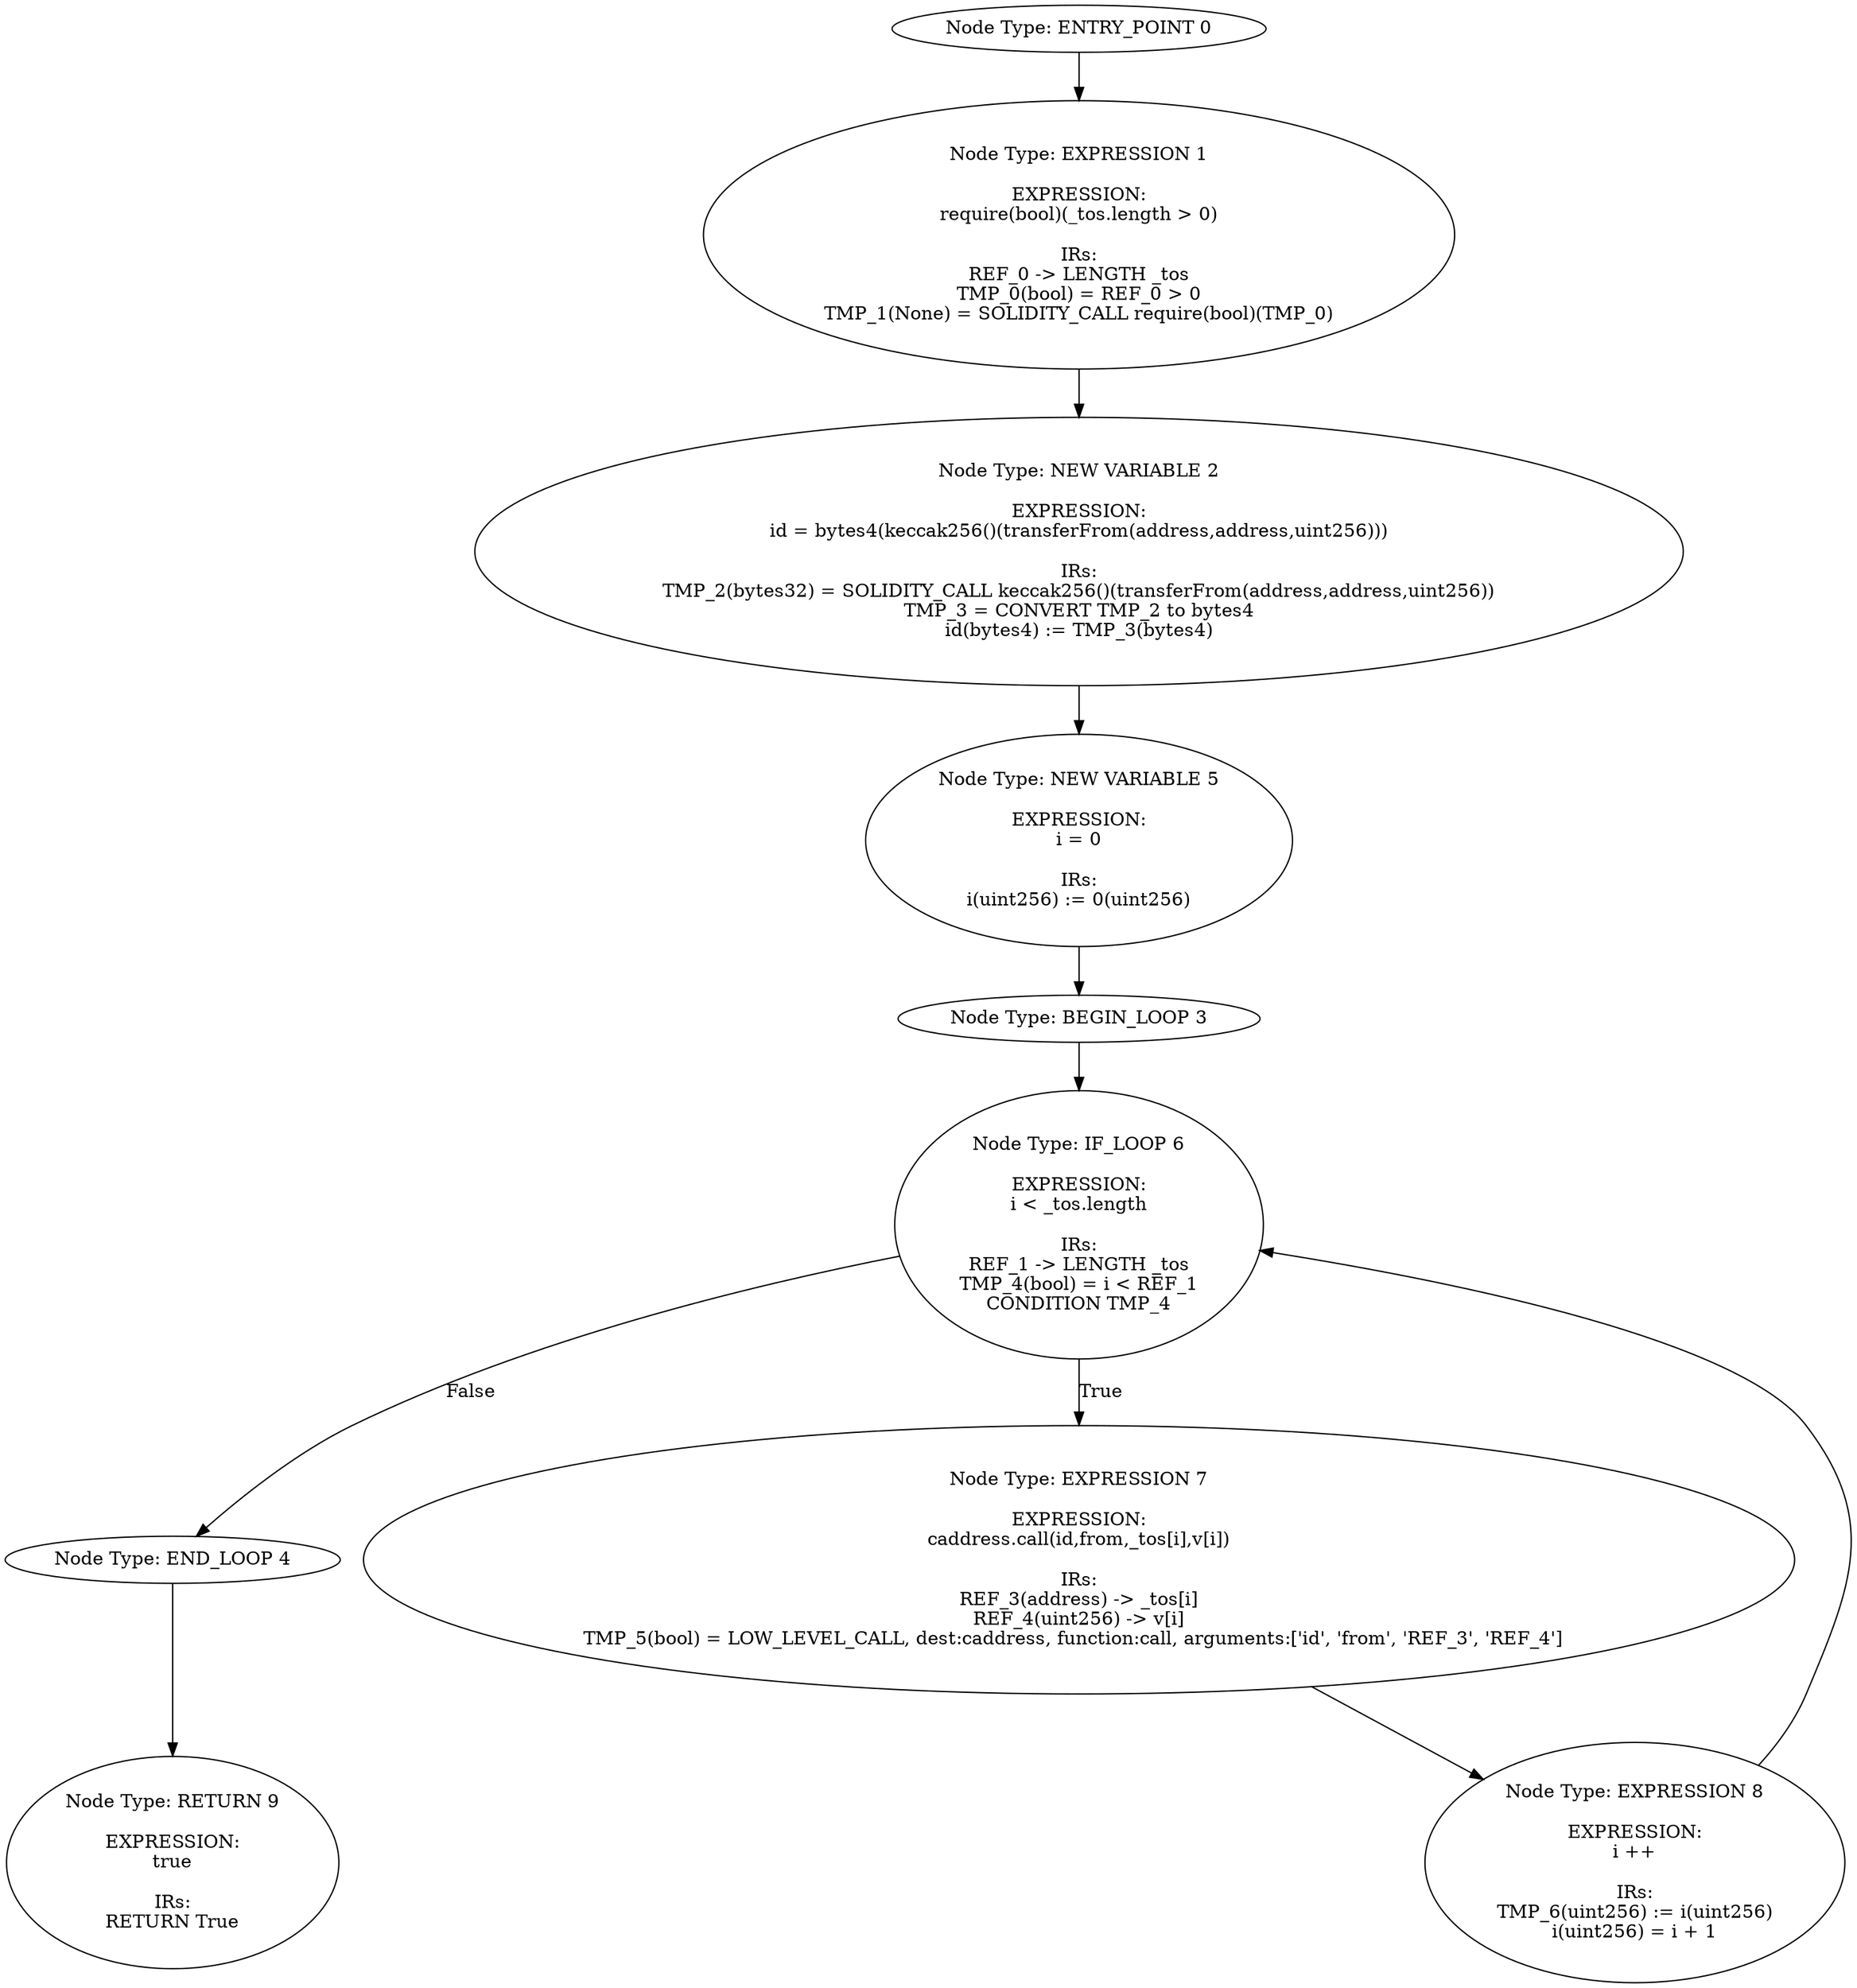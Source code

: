 digraph{
0[label="Node Type: ENTRY_POINT 0
"];
0->1;
1[label="Node Type: EXPRESSION 1

EXPRESSION:
require(bool)(_tos.length > 0)

IRs:
REF_0 -> LENGTH _tos
TMP_0(bool) = REF_0 > 0
TMP_1(None) = SOLIDITY_CALL require(bool)(TMP_0)"];
1->2;
2[label="Node Type: NEW VARIABLE 2

EXPRESSION:
id = bytes4(keccak256()(transferFrom(address,address,uint256)))

IRs:
TMP_2(bytes32) = SOLIDITY_CALL keccak256()(transferFrom(address,address,uint256))
TMP_3 = CONVERT TMP_2 to bytes4
id(bytes4) := TMP_3(bytes4)"];
2->5;
3[label="Node Type: BEGIN_LOOP 3
"];
3->6;
4[label="Node Type: END_LOOP 4
"];
4->9;
5[label="Node Type: NEW VARIABLE 5

EXPRESSION:
i = 0

IRs:
i(uint256) := 0(uint256)"];
5->3;
6[label="Node Type: IF_LOOP 6

EXPRESSION:
i < _tos.length

IRs:
REF_1 -> LENGTH _tos
TMP_4(bool) = i < REF_1
CONDITION TMP_4"];
6->7[label="True"];
6->4[label="False"];
7[label="Node Type: EXPRESSION 7

EXPRESSION:
caddress.call(id,from,_tos[i],v[i])

IRs:
REF_3(address) -> _tos[i]
REF_4(uint256) -> v[i]
TMP_5(bool) = LOW_LEVEL_CALL, dest:caddress, function:call, arguments:['id', 'from', 'REF_3', 'REF_4']  "];
7->8;
8[label="Node Type: EXPRESSION 8

EXPRESSION:
i ++

IRs:
TMP_6(uint256) := i(uint256)
i(uint256) = i + 1"];
8->6;
9[label="Node Type: RETURN 9

EXPRESSION:
true

IRs:
RETURN True"];
}
